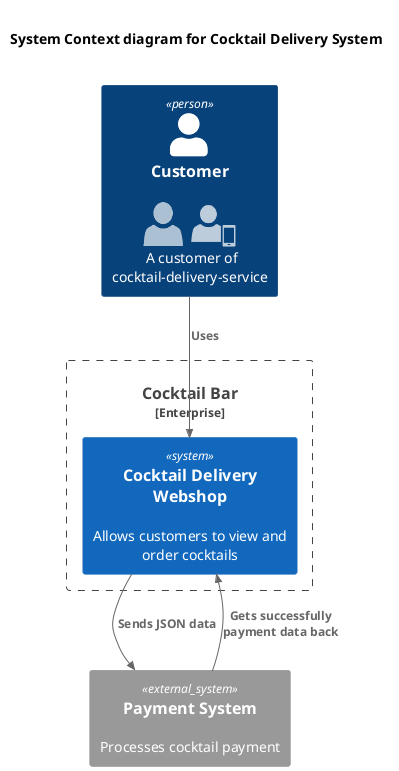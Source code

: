@startuml example-c4-modell-diagram
' source: https://github.com/plantuml-stdlib/C4-PlantUML
' C4 Model
!include <c4/C4_Context.puml>

' Images
!include <office/Users/user.puml>
!include <office/Users/mobile_user.puml>

' Diagram title
title \nSystem Context diagram for Cocktail Delivery System\n

' Diagram syntax
Person(customer, Customer, "<$user> <$mobile_user>\n A customer of cocktail-delivery-service")
Enterprise_Boundary(c0, "Cocktail Bar") {
  System(webshop_system, "Cocktail Delivery Webshop", "Allows customers to view and order cocktails")

  'SystemDb(database, "Database", "Stores all of the core information about customers, accounts, transactions, ingredients.")
}
System_Ext(pay_system, "Payment System", "Processes cocktail payment")

Rel(customer, webshop_system, "Uses")
Rel_Back(webshop_system, pay_system, "Gets successfully payment data back")
Rel_Neighbor(webshop_system, pay_system, "Sends JSON data")
'Rel(webshop_system, database, "Uses")
@enduml